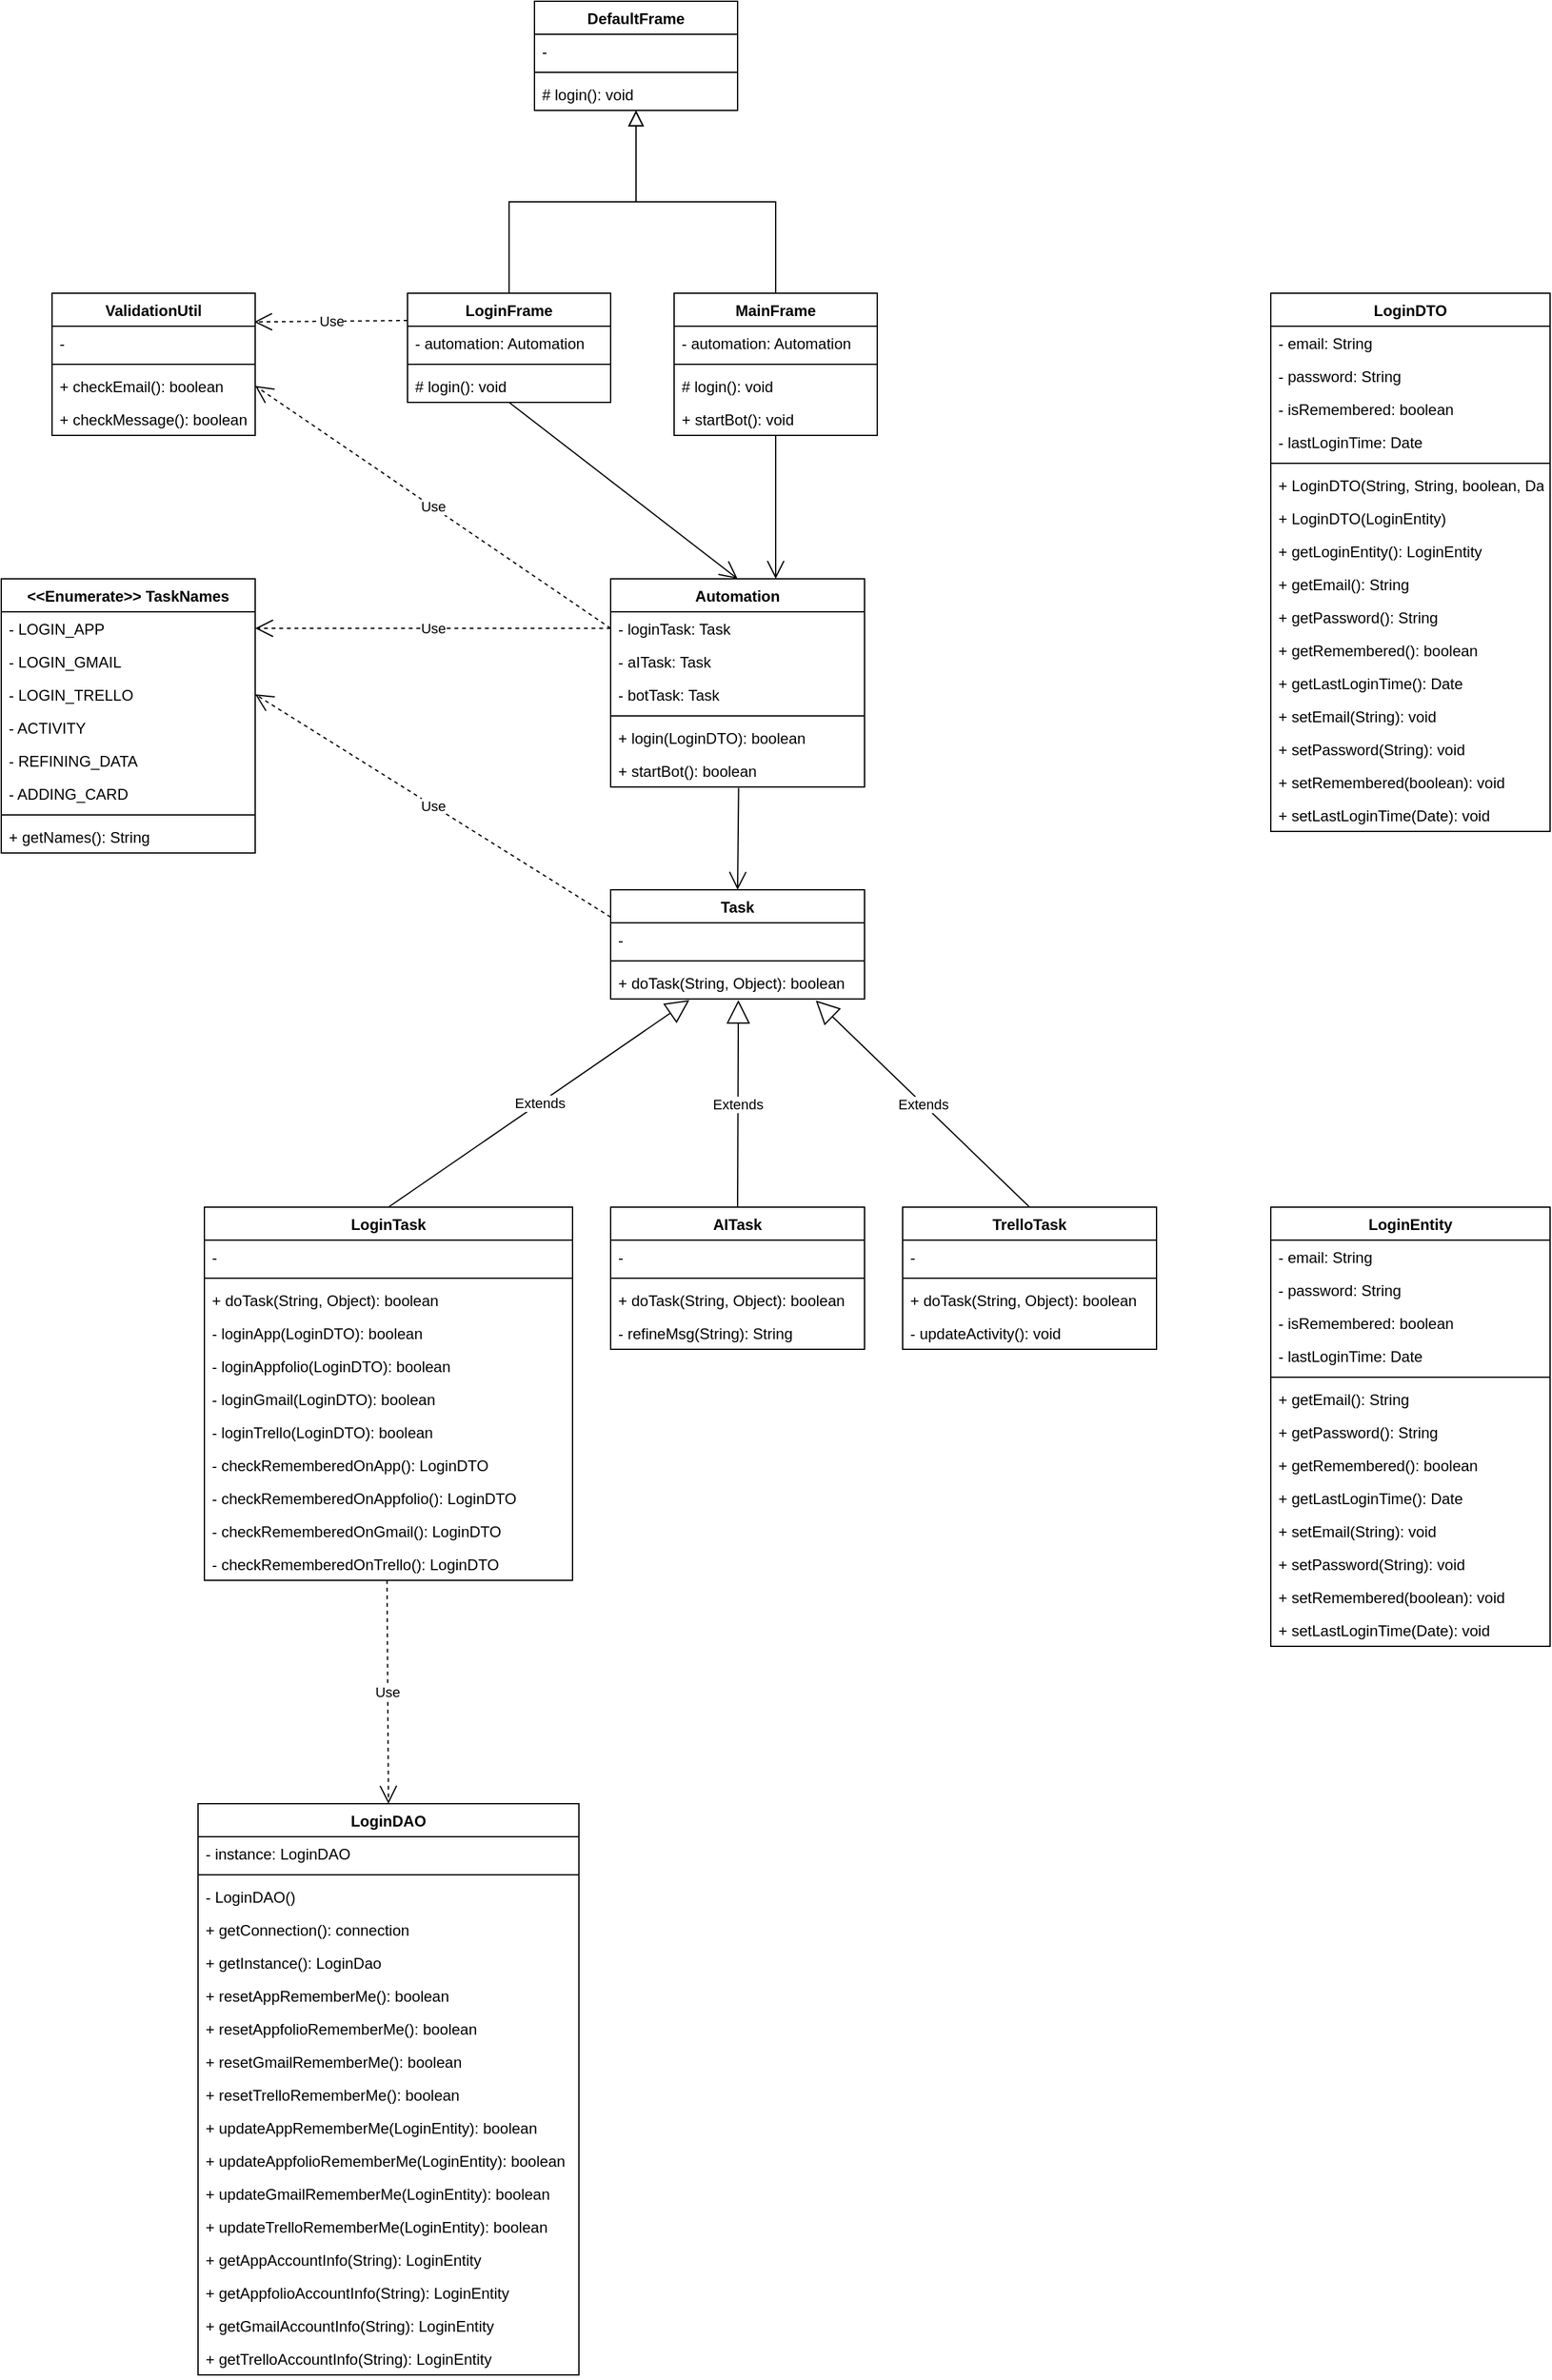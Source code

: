 <mxfile version="17.4.6" type="device"><diagram id="C5RBs43oDa-KdzZeNtuy" name="Page-1"><mxGraphModel dx="2249" dy="682" grid="1" gridSize="10" guides="1" tooltips="1" connect="1" arrows="1" fold="1" page="1" pageScale="1" pageWidth="827" pageHeight="1169" math="0" shadow="0"><root><mxCell id="WIyWlLk6GJQsqaUBKTNV-0"/><mxCell id="WIyWlLk6GJQsqaUBKTNV-1" parent="WIyWlLk6GJQsqaUBKTNV-0"/><mxCell id="zkfFHV4jXpPFQw0GAbJ--12" value="" style="endArrow=block;endSize=10;endFill=0;shadow=0;strokeWidth=1;rounded=0;edgeStyle=elbowEdgeStyle;elbow=vertical;entryX=0.5;entryY=1;entryDx=0;entryDy=0;exitX=0.5;exitY=0;exitDx=0;exitDy=0;" parent="WIyWlLk6GJQsqaUBKTNV-1" source="mtWx2DAdCbsgTACybazU-7" target="mtWx2DAdCbsgTACybazU-2" edge="1"><mxGeometry width="160" relative="1" as="geometry"><mxPoint x="200" y="360" as="sourcePoint"/><mxPoint x="300.0" y="258.0" as="targetPoint"/></mxGeometry></mxCell><mxCell id="zkfFHV4jXpPFQw0GAbJ--16" value="" style="endArrow=block;endSize=10;endFill=0;shadow=0;strokeWidth=1;rounded=0;edgeStyle=elbowEdgeStyle;elbow=vertical;entryX=0.5;entryY=1;entryDx=0;entryDy=0;exitX=0.5;exitY=0;exitDx=0;exitDy=0;" parent="WIyWlLk6GJQsqaUBKTNV-1" source="mtWx2DAdCbsgTACybazU-12" target="mtWx2DAdCbsgTACybazU-2" edge="1"><mxGeometry width="160" relative="1" as="geometry"><mxPoint x="410.0" y="360" as="sourcePoint"/><mxPoint x="300.0" y="258.0" as="targetPoint"/></mxGeometry></mxCell><mxCell id="mtWx2DAdCbsgTACybazU-2" value="DefaultFrame" style="swimlane;fontStyle=1;align=center;verticalAlign=top;childLayout=stackLayout;horizontal=1;startSize=26;horizontalStack=0;resizeParent=1;resizeParentMax=0;resizeLast=0;collapsible=1;marginBottom=0;" parent="WIyWlLk6GJQsqaUBKTNV-1" vertex="1"><mxGeometry x="220" y="130" width="160" height="86" as="geometry"><mxRectangle x="540" y="460" width="110" height="26" as="alternateBounds"/></mxGeometry></mxCell><mxCell id="mtWx2DAdCbsgTACybazU-6" value="-" style="text;strokeColor=none;fillColor=none;align=left;verticalAlign=top;spacingLeft=4;spacingRight=4;overflow=hidden;rotatable=0;points=[[0,0.5],[1,0.5]];portConstraint=eastwest;" parent="mtWx2DAdCbsgTACybazU-2" vertex="1"><mxGeometry y="26" width="160" height="26" as="geometry"/></mxCell><mxCell id="mtWx2DAdCbsgTACybazU-4" value="" style="line;strokeWidth=1;fillColor=none;align=left;verticalAlign=middle;spacingTop=-1;spacingLeft=3;spacingRight=3;rotatable=0;labelPosition=right;points=[];portConstraint=eastwest;" parent="mtWx2DAdCbsgTACybazU-2" vertex="1"><mxGeometry y="52" width="160" height="8" as="geometry"/></mxCell><mxCell id="mtWx2DAdCbsgTACybazU-16" value="# login(): void" style="text;strokeColor=none;fillColor=none;align=left;verticalAlign=top;spacingLeft=4;spacingRight=4;overflow=hidden;rotatable=0;points=[[0,0.5],[1,0.5]];portConstraint=eastwest;" parent="mtWx2DAdCbsgTACybazU-2" vertex="1"><mxGeometry y="60" width="160" height="26" as="geometry"/></mxCell><mxCell id="mtWx2DAdCbsgTACybazU-7" value="LoginFrame" style="swimlane;fontStyle=1;align=center;verticalAlign=top;childLayout=stackLayout;horizontal=1;startSize=26;horizontalStack=0;resizeParent=1;resizeParentMax=0;resizeLast=0;collapsible=1;marginBottom=0;" parent="WIyWlLk6GJQsqaUBKTNV-1" vertex="1"><mxGeometry x="120" y="360" width="160" height="86" as="geometry"><mxRectangle x="540" y="460" width="110" height="26" as="alternateBounds"/></mxGeometry></mxCell><mxCell id="mtWx2DAdCbsgTACybazU-89" value="- automation: Automation" style="text;strokeColor=none;fillColor=none;align=left;verticalAlign=top;spacingLeft=4;spacingRight=4;overflow=hidden;rotatable=0;points=[[0,0.5],[1,0.5]];portConstraint=eastwest;" parent="mtWx2DAdCbsgTACybazU-7" vertex="1"><mxGeometry y="26" width="160" height="26" as="geometry"/></mxCell><mxCell id="mtWx2DAdCbsgTACybazU-10" value="" style="line;strokeWidth=1;fillColor=none;align=left;verticalAlign=middle;spacingTop=-1;spacingLeft=3;spacingRight=3;rotatable=0;labelPosition=right;points=[];portConstraint=eastwest;" parent="mtWx2DAdCbsgTACybazU-7" vertex="1"><mxGeometry y="52" width="160" height="8" as="geometry"/></mxCell><mxCell id="mtWx2DAdCbsgTACybazU-90" value="# login(): void" style="text;strokeColor=none;fillColor=none;align=left;verticalAlign=top;spacingLeft=4;spacingRight=4;overflow=hidden;rotatable=0;points=[[0,0.5],[1,0.5]];portConstraint=eastwest;" parent="mtWx2DAdCbsgTACybazU-7" vertex="1"><mxGeometry y="60" width="160" height="26" as="geometry"/></mxCell><mxCell id="mtWx2DAdCbsgTACybazU-12" value="MainFrame" style="swimlane;fontStyle=1;align=center;verticalAlign=top;childLayout=stackLayout;horizontal=1;startSize=26;horizontalStack=0;resizeParent=1;resizeParentMax=0;resizeLast=0;collapsible=1;marginBottom=0;" parent="WIyWlLk6GJQsqaUBKTNV-1" vertex="1"><mxGeometry x="330" y="360" width="160" height="112" as="geometry"><mxRectangle x="540" y="460" width="110" height="26" as="alternateBounds"/></mxGeometry></mxCell><mxCell id="mtWx2DAdCbsgTACybazU-13" value="- automation: Automation" style="text;strokeColor=none;fillColor=none;align=left;verticalAlign=top;spacingLeft=4;spacingRight=4;overflow=hidden;rotatable=0;points=[[0,0.5],[1,0.5]];portConstraint=eastwest;" parent="mtWx2DAdCbsgTACybazU-12" vertex="1"><mxGeometry y="26" width="160" height="26" as="geometry"/></mxCell><mxCell id="mtWx2DAdCbsgTACybazU-15" value="" style="line;strokeWidth=1;fillColor=none;align=left;verticalAlign=middle;spacingTop=-1;spacingLeft=3;spacingRight=3;rotatable=0;labelPosition=right;points=[];portConstraint=eastwest;" parent="mtWx2DAdCbsgTACybazU-12" vertex="1"><mxGeometry y="52" width="160" height="8" as="geometry"/></mxCell><mxCell id="mtWx2DAdCbsgTACybazU-91" value="# login(): void" style="text;strokeColor=none;fillColor=none;align=left;verticalAlign=top;spacingLeft=4;spacingRight=4;overflow=hidden;rotatable=0;points=[[0,0.5],[1,0.5]];portConstraint=eastwest;" parent="mtWx2DAdCbsgTACybazU-12" vertex="1"><mxGeometry y="60" width="160" height="26" as="geometry"/></mxCell><mxCell id="mtWx2DAdCbsgTACybazU-25" value="+ startBot(): void" style="text;strokeColor=none;fillColor=none;align=left;verticalAlign=top;spacingLeft=4;spacingRight=4;overflow=hidden;rotatable=0;points=[[0,0.5],[1,0.5]];portConstraint=eastwest;" parent="mtWx2DAdCbsgTACybazU-12" vertex="1"><mxGeometry y="86" width="160" height="26" as="geometry"/></mxCell><mxCell id="mtWx2DAdCbsgTACybazU-18" value="ValidationUtil" style="swimlane;fontStyle=1;align=center;verticalAlign=top;childLayout=stackLayout;horizontal=1;startSize=26;horizontalStack=0;resizeParent=1;resizeParentMax=0;resizeLast=0;collapsible=1;marginBottom=0;" parent="WIyWlLk6GJQsqaUBKTNV-1" vertex="1"><mxGeometry x="-160" y="360" width="160" height="112" as="geometry"><mxRectangle x="540" y="460" width="110" height="26" as="alternateBounds"/></mxGeometry></mxCell><mxCell id="mtWx2DAdCbsgTACybazU-19" value="-" style="text;strokeColor=none;fillColor=none;align=left;verticalAlign=top;spacingLeft=4;spacingRight=4;overflow=hidden;rotatable=0;points=[[0,0.5],[1,0.5]];portConstraint=eastwest;" parent="mtWx2DAdCbsgTACybazU-18" vertex="1"><mxGeometry y="26" width="160" height="26" as="geometry"/></mxCell><mxCell id="mtWx2DAdCbsgTACybazU-21" value="" style="line;strokeWidth=1;fillColor=none;align=left;verticalAlign=middle;spacingTop=-1;spacingLeft=3;spacingRight=3;rotatable=0;labelPosition=right;points=[];portConstraint=eastwest;" parent="mtWx2DAdCbsgTACybazU-18" vertex="1"><mxGeometry y="52" width="160" height="8" as="geometry"/></mxCell><mxCell id="mtWx2DAdCbsgTACybazU-22" value="+ checkEmail(): boolean" style="text;strokeColor=none;fillColor=none;align=left;verticalAlign=top;spacingLeft=4;spacingRight=4;overflow=hidden;rotatable=0;points=[[0,0.5],[1,0.5]];portConstraint=eastwest;" parent="mtWx2DAdCbsgTACybazU-18" vertex="1"><mxGeometry y="60" width="160" height="26" as="geometry"/></mxCell><mxCell id="mtWx2DAdCbsgTACybazU-26" value="+ checkMessage(): boolean" style="text;strokeColor=none;fillColor=none;align=left;verticalAlign=top;spacingLeft=4;spacingRight=4;overflow=hidden;rotatable=0;points=[[0,0.5],[1,0.5]];portConstraint=eastwest;" parent="mtWx2DAdCbsgTACybazU-18" vertex="1"><mxGeometry y="86" width="160" height="26" as="geometry"/></mxCell><mxCell id="mtWx2DAdCbsgTACybazU-23" value="Use" style="endArrow=open;endSize=12;dashed=1;html=1;rounded=0;exitX=0;exitY=0.25;exitDx=0;exitDy=0;entryX=0.995;entryY=0.202;entryDx=0;entryDy=0;entryPerimeter=0;" parent="WIyWlLk6GJQsqaUBKTNV-1" source="mtWx2DAdCbsgTACybazU-7" target="mtWx2DAdCbsgTACybazU-18" edge="1"><mxGeometry width="160" relative="1" as="geometry"><mxPoint x="410" y="320" as="sourcePoint"/><mxPoint x="570" y="320" as="targetPoint"/></mxGeometry></mxCell><mxCell id="mtWx2DAdCbsgTACybazU-28" value="LoginTask" style="swimlane;fontStyle=1;align=center;verticalAlign=top;childLayout=stackLayout;horizontal=1;startSize=26;horizontalStack=0;resizeParent=1;resizeParentMax=0;resizeLast=0;collapsible=1;marginBottom=0;" parent="WIyWlLk6GJQsqaUBKTNV-1" vertex="1"><mxGeometry x="-40" y="1080" width="290" height="294" as="geometry"><mxRectangle x="540" y="460" width="110" height="26" as="alternateBounds"/></mxGeometry></mxCell><mxCell id="mtWx2DAdCbsgTACybazU-29" value="- " style="text;strokeColor=none;fillColor=none;align=left;verticalAlign=top;spacingLeft=4;spacingRight=4;overflow=hidden;rotatable=0;points=[[0,0.5],[1,0.5]];portConstraint=eastwest;" parent="mtWx2DAdCbsgTACybazU-28" vertex="1"><mxGeometry y="26" width="290" height="26" as="geometry"/></mxCell><mxCell id="mtWx2DAdCbsgTACybazU-31" value="" style="line;strokeWidth=1;fillColor=none;align=left;verticalAlign=middle;spacingTop=-1;spacingLeft=3;spacingRight=3;rotatable=0;labelPosition=right;points=[];portConstraint=eastwest;" parent="mtWx2DAdCbsgTACybazU-28" vertex="1"><mxGeometry y="52" width="290" height="8" as="geometry"/></mxCell><mxCell id="mtWx2DAdCbsgTACybazU-43" value="+ doTask(String, Object): boolean" style="text;strokeColor=none;fillColor=none;align=left;verticalAlign=top;spacingLeft=4;spacingRight=4;overflow=hidden;rotatable=0;points=[[0,0.5],[1,0.5]];portConstraint=eastwest;" parent="mtWx2DAdCbsgTACybazU-28" vertex="1"><mxGeometry y="60" width="290" height="26" as="geometry"/></mxCell><mxCell id="mtWx2DAdCbsgTACybazU-32" value="- loginApp(LoginDTO): boolean" style="text;strokeColor=none;fillColor=none;align=left;verticalAlign=top;spacingLeft=4;spacingRight=4;overflow=hidden;rotatable=0;points=[[0,0.5],[1,0.5]];portConstraint=eastwest;" parent="mtWx2DAdCbsgTACybazU-28" vertex="1"><mxGeometry y="86" width="290" height="26" as="geometry"/></mxCell><mxCell id="qlw5El0YvmKLottICCLX-31" value="- loginAppfolio(LoginDTO): boolean" style="text;strokeColor=none;fillColor=none;align=left;verticalAlign=top;spacingLeft=4;spacingRight=4;overflow=hidden;rotatable=0;points=[[0,0.5],[1,0.5]];portConstraint=eastwest;" parent="mtWx2DAdCbsgTACybazU-28" vertex="1"><mxGeometry y="112" width="290" height="26" as="geometry"/></mxCell><mxCell id="mtWx2DAdCbsgTACybazU-34" value="- loginGmail(LoginDTO): boolean" style="text;strokeColor=none;fillColor=none;align=left;verticalAlign=top;spacingLeft=4;spacingRight=4;overflow=hidden;rotatable=0;points=[[0,0.5],[1,0.5]];portConstraint=eastwest;" parent="mtWx2DAdCbsgTACybazU-28" vertex="1"><mxGeometry y="138" width="290" height="26" as="geometry"/></mxCell><mxCell id="mtWx2DAdCbsgTACybazU-33" value="- loginTrello(LoginDTO): boolean" style="text;strokeColor=none;fillColor=none;align=left;verticalAlign=top;spacingLeft=4;spacingRight=4;overflow=hidden;rotatable=0;points=[[0,0.5],[1,0.5]];portConstraint=eastwest;" parent="mtWx2DAdCbsgTACybazU-28" vertex="1"><mxGeometry y="164" width="290" height="26" as="geometry"/></mxCell><mxCell id="qlw5El0YvmKLottICCLX-42" value="- checkRememberedOnApp(): LoginDTO" style="text;strokeColor=none;fillColor=none;align=left;verticalAlign=top;spacingLeft=4;spacingRight=4;overflow=hidden;rotatable=0;points=[[0,0.5],[1,0.5]];portConstraint=eastwest;" parent="mtWx2DAdCbsgTACybazU-28" vertex="1"><mxGeometry y="190" width="290" height="26" as="geometry"/></mxCell><mxCell id="qlw5El0YvmKLottICCLX-46" value="- checkRememberedOnAppfolio(): LoginDTO" style="text;strokeColor=none;fillColor=none;align=left;verticalAlign=top;spacingLeft=4;spacingRight=4;overflow=hidden;rotatable=0;points=[[0,0.5],[1,0.5]];portConstraint=eastwest;" parent="mtWx2DAdCbsgTACybazU-28" vertex="1"><mxGeometry y="216" width="290" height="26" as="geometry"/></mxCell><mxCell id="qlw5El0YvmKLottICCLX-48" value="- checkRememberedOnGmail(): LoginDTO" style="text;strokeColor=none;fillColor=none;align=left;verticalAlign=top;spacingLeft=4;spacingRight=4;overflow=hidden;rotatable=0;points=[[0,0.5],[1,0.5]];portConstraint=eastwest;" parent="mtWx2DAdCbsgTACybazU-28" vertex="1"><mxGeometry y="242" width="290" height="26" as="geometry"/></mxCell><mxCell id="qlw5El0YvmKLottICCLX-47" value="- checkRememberedOnTrello(): LoginDTO" style="text;strokeColor=none;fillColor=none;align=left;verticalAlign=top;spacingLeft=4;spacingRight=4;overflow=hidden;rotatable=0;points=[[0,0.5],[1,0.5]];portConstraint=eastwest;" parent="mtWx2DAdCbsgTACybazU-28" vertex="1"><mxGeometry y="268" width="290" height="26" as="geometry"/></mxCell><mxCell id="mtWx2DAdCbsgTACybazU-36" value="Task" style="swimlane;fontStyle=1;align=center;verticalAlign=top;childLayout=stackLayout;horizontal=1;startSize=26;horizontalStack=0;resizeParent=1;resizeParentMax=0;resizeLast=0;collapsible=1;marginBottom=0;" parent="WIyWlLk6GJQsqaUBKTNV-1" vertex="1"><mxGeometry x="280" y="830" width="200" height="86" as="geometry"><mxRectangle x="540" y="460" width="110" height="26" as="alternateBounds"/></mxGeometry></mxCell><mxCell id="mtWx2DAdCbsgTACybazU-37" value="-" style="text;strokeColor=none;fillColor=none;align=left;verticalAlign=top;spacingLeft=4;spacingRight=4;overflow=hidden;rotatable=0;points=[[0,0.5],[1,0.5]];portConstraint=eastwest;" parent="mtWx2DAdCbsgTACybazU-36" vertex="1"><mxGeometry y="26" width="200" height="26" as="geometry"/></mxCell><mxCell id="mtWx2DAdCbsgTACybazU-38" value="" style="line;strokeWidth=1;fillColor=none;align=left;verticalAlign=middle;spacingTop=-1;spacingLeft=3;spacingRight=3;rotatable=0;labelPosition=right;points=[];portConstraint=eastwest;" parent="mtWx2DAdCbsgTACybazU-36" vertex="1"><mxGeometry y="52" width="200" height="8" as="geometry"/></mxCell><mxCell id="mtWx2DAdCbsgTACybazU-39" value="+ doTask(String, Object): boolean" style="text;strokeColor=none;fillColor=none;align=left;verticalAlign=top;spacingLeft=4;spacingRight=4;overflow=hidden;rotatable=0;points=[[0,0.5],[1,0.5]];portConstraint=eastwest;" parent="mtWx2DAdCbsgTACybazU-36" vertex="1"><mxGeometry y="60" width="200" height="26" as="geometry"/></mxCell><mxCell id="mtWx2DAdCbsgTACybazU-42" value="Extends" style="endArrow=block;endSize=16;endFill=0;html=1;rounded=0;entryX=0.31;entryY=1.033;entryDx=0;entryDy=0;exitX=0.5;exitY=0;exitDx=0;exitDy=0;entryPerimeter=0;" parent="WIyWlLk6GJQsqaUBKTNV-1" source="mtWx2DAdCbsgTACybazU-28" target="mtWx2DAdCbsgTACybazU-39" edge="1"><mxGeometry width="160" relative="1" as="geometry"><mxPoint x="150" y="1080" as="sourcePoint"/><mxPoint x="10" y="1070" as="targetPoint"/></mxGeometry></mxCell><mxCell id="mtWx2DAdCbsgTACybazU-44" value="&lt;&lt;Enumerate&gt;&gt; TaskNames" style="swimlane;fontStyle=1;align=center;verticalAlign=top;childLayout=stackLayout;horizontal=1;startSize=26;horizontalStack=0;resizeParent=1;resizeParentMax=0;resizeLast=0;collapsible=1;marginBottom=0;" parent="WIyWlLk6GJQsqaUBKTNV-1" vertex="1"><mxGeometry x="-200" y="585" width="200" height="216" as="geometry"><mxRectangle x="540" y="460" width="110" height="26" as="alternateBounds"/></mxGeometry></mxCell><mxCell id="mtWx2DAdCbsgTACybazU-45" value="- LOGIN_APP" style="text;strokeColor=none;fillColor=none;align=left;verticalAlign=top;spacingLeft=4;spacingRight=4;overflow=hidden;rotatable=0;points=[[0,0.5],[1,0.5]];portConstraint=eastwest;" parent="mtWx2DAdCbsgTACybazU-44" vertex="1"><mxGeometry y="26" width="200" height="26" as="geometry"/></mxCell><mxCell id="mtWx2DAdCbsgTACybazU-51" value="- LOGIN_GMAIL" style="text;strokeColor=none;fillColor=none;align=left;verticalAlign=top;spacingLeft=4;spacingRight=4;overflow=hidden;rotatable=0;points=[[0,0.5],[1,0.5]];portConstraint=eastwest;" parent="mtWx2DAdCbsgTACybazU-44" vertex="1"><mxGeometry y="52" width="200" height="26" as="geometry"/></mxCell><mxCell id="mtWx2DAdCbsgTACybazU-52" value="- LOGIN_TRELLO" style="text;strokeColor=none;fillColor=none;align=left;verticalAlign=top;spacingLeft=4;spacingRight=4;overflow=hidden;rotatable=0;points=[[0,0.5],[1,0.5]];portConstraint=eastwest;" parent="mtWx2DAdCbsgTACybazU-44" vertex="1"><mxGeometry y="78" width="200" height="26" as="geometry"/></mxCell><mxCell id="mtWx2DAdCbsgTACybazU-48" value="- ACTIVITY" style="text;strokeColor=none;fillColor=none;align=left;verticalAlign=top;spacingLeft=4;spacingRight=4;overflow=hidden;rotatable=0;points=[[0,0.5],[1,0.5]];portConstraint=eastwest;" parent="mtWx2DAdCbsgTACybazU-44" vertex="1"><mxGeometry y="104" width="200" height="26" as="geometry"/></mxCell><mxCell id="mtWx2DAdCbsgTACybazU-49" value="- REFINING_DATA" style="text;strokeColor=none;fillColor=none;align=left;verticalAlign=top;spacingLeft=4;spacingRight=4;overflow=hidden;rotatable=0;points=[[0,0.5],[1,0.5]];portConstraint=eastwest;" parent="mtWx2DAdCbsgTACybazU-44" vertex="1"><mxGeometry y="130" width="200" height="26" as="geometry"/></mxCell><mxCell id="mtWx2DAdCbsgTACybazU-50" value="- ADDING_CARD" style="text;strokeColor=none;fillColor=none;align=left;verticalAlign=top;spacingLeft=4;spacingRight=4;overflow=hidden;rotatable=0;points=[[0,0.5],[1,0.5]];portConstraint=eastwest;" parent="mtWx2DAdCbsgTACybazU-44" vertex="1"><mxGeometry y="156" width="200" height="26" as="geometry"/></mxCell><mxCell id="mtWx2DAdCbsgTACybazU-46" value="" style="line;strokeWidth=1;fillColor=none;align=left;verticalAlign=middle;spacingTop=-1;spacingLeft=3;spacingRight=3;rotatable=0;labelPosition=right;points=[];portConstraint=eastwest;" parent="mtWx2DAdCbsgTACybazU-44" vertex="1"><mxGeometry y="182" width="200" height="8" as="geometry"/></mxCell><mxCell id="mtWx2DAdCbsgTACybazU-47" value="+ getNames(): String" style="text;strokeColor=none;fillColor=none;align=left;verticalAlign=top;spacingLeft=4;spacingRight=4;overflow=hidden;rotatable=0;points=[[0,0.5],[1,0.5]];portConstraint=eastwest;" parent="mtWx2DAdCbsgTACybazU-44" vertex="1"><mxGeometry y="190" width="200" height="26" as="geometry"/></mxCell><mxCell id="mtWx2DAdCbsgTACybazU-55" value="AITask" style="swimlane;fontStyle=1;align=center;verticalAlign=top;childLayout=stackLayout;horizontal=1;startSize=26;horizontalStack=0;resizeParent=1;resizeParentMax=0;resizeLast=0;collapsible=1;marginBottom=0;" parent="WIyWlLk6GJQsqaUBKTNV-1" vertex="1"><mxGeometry x="280" y="1080" width="200" height="112" as="geometry"><mxRectangle x="540" y="460" width="110" height="26" as="alternateBounds"/></mxGeometry></mxCell><mxCell id="mtWx2DAdCbsgTACybazU-56" value="- " style="text;strokeColor=none;fillColor=none;align=left;verticalAlign=top;spacingLeft=4;spacingRight=4;overflow=hidden;rotatable=0;points=[[0,0.5],[1,0.5]];portConstraint=eastwest;" parent="mtWx2DAdCbsgTACybazU-55" vertex="1"><mxGeometry y="26" width="200" height="26" as="geometry"/></mxCell><mxCell id="mtWx2DAdCbsgTACybazU-57" value="" style="line;strokeWidth=1;fillColor=none;align=left;verticalAlign=middle;spacingTop=-1;spacingLeft=3;spacingRight=3;rotatable=0;labelPosition=right;points=[];portConstraint=eastwest;" parent="mtWx2DAdCbsgTACybazU-55" vertex="1"><mxGeometry y="52" width="200" height="8" as="geometry"/></mxCell><mxCell id="mtWx2DAdCbsgTACybazU-58" value="+ doTask(String, Object): boolean" style="text;strokeColor=none;fillColor=none;align=left;verticalAlign=top;spacingLeft=4;spacingRight=4;overflow=hidden;rotatable=0;points=[[0,0.5],[1,0.5]];portConstraint=eastwest;" parent="mtWx2DAdCbsgTACybazU-55" vertex="1"><mxGeometry y="60" width="200" height="26" as="geometry"/></mxCell><mxCell id="mtWx2DAdCbsgTACybazU-59" value="- refineMsg(String): String" style="text;strokeColor=none;fillColor=none;align=left;verticalAlign=top;spacingLeft=4;spacingRight=4;overflow=hidden;rotatable=0;points=[[0,0.5],[1,0.5]];portConstraint=eastwest;" parent="mtWx2DAdCbsgTACybazU-55" vertex="1"><mxGeometry y="86" width="200" height="26" as="geometry"/></mxCell><mxCell id="mtWx2DAdCbsgTACybazU-62" value="Extends" style="endArrow=block;endSize=16;endFill=0;html=1;rounded=0;entryX=0.503;entryY=1.033;entryDx=0;entryDy=0;exitX=0.5;exitY=0;exitDx=0;exitDy=0;entryPerimeter=0;" parent="WIyWlLk6GJQsqaUBKTNV-1" source="mtWx2DAdCbsgTACybazU-55" target="mtWx2DAdCbsgTACybazU-39" edge="1"><mxGeometry width="160" relative="1" as="geometry"><mxPoint x="160" y="1090" as="sourcePoint"/><mxPoint x="260" y="923.0" as="targetPoint"/></mxGeometry></mxCell><mxCell id="mtWx2DAdCbsgTACybazU-63" value="" style="endArrow=open;endFill=1;endSize=12;html=1;rounded=0;" parent="WIyWlLk6GJQsqaUBKTNV-1" edge="1"><mxGeometry width="160" relative="1" as="geometry"><mxPoint x="410" y="472" as="sourcePoint"/><mxPoint x="410" y="585" as="targetPoint"/></mxGeometry></mxCell><mxCell id="mtWx2DAdCbsgTACybazU-64" value="" style="endArrow=open;endFill=1;endSize=12;html=1;rounded=0;exitX=0.5;exitY=1;exitDx=0;exitDy=0;entryX=0.5;entryY=0;entryDx=0;entryDy=0;" parent="WIyWlLk6GJQsqaUBKTNV-1" source="mtWx2DAdCbsgTACybazU-7" target="mtWx2DAdCbsgTACybazU-74" edge="1"><mxGeometry width="160" relative="1" as="geometry"><mxPoint x="448.8" y="480.882" as="sourcePoint"/><mxPoint x="370" y="585" as="targetPoint"/></mxGeometry></mxCell><mxCell id="mtWx2DAdCbsgTACybazU-65" value="TrelloTask" style="swimlane;fontStyle=1;align=center;verticalAlign=top;childLayout=stackLayout;horizontal=1;startSize=26;horizontalStack=0;resizeParent=1;resizeParentMax=0;resizeLast=0;collapsible=1;marginBottom=0;" parent="WIyWlLk6GJQsqaUBKTNV-1" vertex="1"><mxGeometry x="510" y="1080" width="200" height="112" as="geometry"><mxRectangle x="540" y="460" width="110" height="26" as="alternateBounds"/></mxGeometry></mxCell><mxCell id="mtWx2DAdCbsgTACybazU-66" value="- " style="text;strokeColor=none;fillColor=none;align=left;verticalAlign=top;spacingLeft=4;spacingRight=4;overflow=hidden;rotatable=0;points=[[0,0.5],[1,0.5]];portConstraint=eastwest;" parent="mtWx2DAdCbsgTACybazU-65" vertex="1"><mxGeometry y="26" width="200" height="26" as="geometry"/></mxCell><mxCell id="mtWx2DAdCbsgTACybazU-67" value="" style="line;strokeWidth=1;fillColor=none;align=left;verticalAlign=middle;spacingTop=-1;spacingLeft=3;spacingRight=3;rotatable=0;labelPosition=right;points=[];portConstraint=eastwest;" parent="mtWx2DAdCbsgTACybazU-65" vertex="1"><mxGeometry y="52" width="200" height="8" as="geometry"/></mxCell><mxCell id="mtWx2DAdCbsgTACybazU-68" value="+ doTask(String, Object): boolean" style="text;strokeColor=none;fillColor=none;align=left;verticalAlign=top;spacingLeft=4;spacingRight=4;overflow=hidden;rotatable=0;points=[[0,0.5],[1,0.5]];portConstraint=eastwest;" parent="mtWx2DAdCbsgTACybazU-65" vertex="1"><mxGeometry y="60" width="200" height="26" as="geometry"/></mxCell><mxCell id="mtWx2DAdCbsgTACybazU-70" value="- updateActivity(): void" style="text;strokeColor=none;fillColor=none;align=left;verticalAlign=top;spacingLeft=4;spacingRight=4;overflow=hidden;rotatable=0;points=[[0,0.5],[1,0.5]];portConstraint=eastwest;" parent="mtWx2DAdCbsgTACybazU-65" vertex="1"><mxGeometry y="86" width="200" height="26" as="geometry"/></mxCell><mxCell id="mtWx2DAdCbsgTACybazU-72" value="Extends" style="endArrow=block;endSize=16;endFill=0;html=1;rounded=0;entryX=0.808;entryY=1.048;entryDx=0;entryDy=0;exitX=0.5;exitY=0;exitDx=0;exitDy=0;entryPerimeter=0;" parent="WIyWlLk6GJQsqaUBKTNV-1" source="mtWx2DAdCbsgTACybazU-65" target="mtWx2DAdCbsgTACybazU-39" edge="1"><mxGeometry width="160" relative="1" as="geometry"><mxPoint x="390" y="1090" as="sourcePoint"/><mxPoint x="390.6" y="926.858" as="targetPoint"/></mxGeometry></mxCell><mxCell id="mtWx2DAdCbsgTACybazU-73" value="Use" style="endArrow=open;endSize=12;dashed=1;html=1;rounded=0;exitX=0;exitY=0.25;exitDx=0;exitDy=0;entryX=1;entryY=0.5;entryDx=0;entryDy=0;" parent="WIyWlLk6GJQsqaUBKTNV-1" source="mtWx2DAdCbsgTACybazU-36" target="mtWx2DAdCbsgTACybazU-52" edge="1"><mxGeometry width="160" relative="1" as="geometry"><mxPoint x="130" y="630" as="sourcePoint"/><mxPoint x="10" y="630.008" as="targetPoint"/></mxGeometry></mxCell><mxCell id="mtWx2DAdCbsgTACybazU-74" value="Automation" style="swimlane;fontStyle=1;align=center;verticalAlign=top;childLayout=stackLayout;horizontal=1;startSize=26;horizontalStack=0;resizeParent=1;resizeParentMax=0;resizeLast=0;collapsible=1;marginBottom=0;" parent="WIyWlLk6GJQsqaUBKTNV-1" vertex="1"><mxGeometry x="280" y="585" width="200" height="164" as="geometry"><mxRectangle x="540" y="460" width="110" height="26" as="alternateBounds"/></mxGeometry></mxCell><mxCell id="mtWx2DAdCbsgTACybazU-75" value="- loginTask: Task" style="text;strokeColor=none;fillColor=none;align=left;verticalAlign=top;spacingLeft=4;spacingRight=4;overflow=hidden;rotatable=0;points=[[0,0.5],[1,0.5]];portConstraint=eastwest;" parent="mtWx2DAdCbsgTACybazU-74" vertex="1"><mxGeometry y="26" width="200" height="26" as="geometry"/></mxCell><mxCell id="mtWx2DAdCbsgTACybazU-78" value="- aITask: Task" style="text;strokeColor=none;fillColor=none;align=left;verticalAlign=top;spacingLeft=4;spacingRight=4;overflow=hidden;rotatable=0;points=[[0,0.5],[1,0.5]];portConstraint=eastwest;" parent="mtWx2DAdCbsgTACybazU-74" vertex="1"><mxGeometry y="52" width="200" height="26" as="geometry"/></mxCell><mxCell id="mtWx2DAdCbsgTACybazU-79" value="- botTask: Task" style="text;strokeColor=none;fillColor=none;align=left;verticalAlign=top;spacingLeft=4;spacingRight=4;overflow=hidden;rotatable=0;points=[[0,0.5],[1,0.5]];portConstraint=eastwest;" parent="mtWx2DAdCbsgTACybazU-74" vertex="1"><mxGeometry y="78" width="200" height="26" as="geometry"/></mxCell><mxCell id="mtWx2DAdCbsgTACybazU-76" value="" style="line;strokeWidth=1;fillColor=none;align=left;verticalAlign=middle;spacingTop=-1;spacingLeft=3;spacingRight=3;rotatable=0;labelPosition=right;points=[];portConstraint=eastwest;" parent="mtWx2DAdCbsgTACybazU-74" vertex="1"><mxGeometry y="104" width="200" height="8" as="geometry"/></mxCell><mxCell id="mtWx2DAdCbsgTACybazU-82" value="+ login(LoginDTO): boolean" style="text;strokeColor=none;fillColor=none;align=left;verticalAlign=top;spacingLeft=4;spacingRight=4;overflow=hidden;rotatable=0;points=[[0,0.5],[1,0.5]];portConstraint=eastwest;" parent="mtWx2DAdCbsgTACybazU-74" vertex="1"><mxGeometry y="112" width="200" height="26" as="geometry"/></mxCell><mxCell id="mtWx2DAdCbsgTACybazU-77" value="+ startBot(): boolean" style="text;strokeColor=none;fillColor=none;align=left;verticalAlign=top;spacingLeft=4;spacingRight=4;overflow=hidden;rotatable=0;points=[[0,0.5],[1,0.5]];portConstraint=eastwest;" parent="mtWx2DAdCbsgTACybazU-74" vertex="1"><mxGeometry y="138" width="200" height="26" as="geometry"/></mxCell><mxCell id="mtWx2DAdCbsgTACybazU-80" value="" style="endArrow=open;endFill=1;endSize=12;html=1;rounded=0;exitX=0.504;exitY=1.029;exitDx=0;exitDy=0;entryX=0.5;entryY=0;entryDx=0;entryDy=0;exitPerimeter=0;" parent="WIyWlLk6GJQsqaUBKTNV-1" source="mtWx2DAdCbsgTACybazU-77" target="mtWx2DAdCbsgTACybazU-36" edge="1"><mxGeometry width="160" relative="1" as="geometry"><mxPoint x="210" y="430" as="sourcePoint"/><mxPoint x="340" y="595" as="targetPoint"/></mxGeometry></mxCell><mxCell id="mtWx2DAdCbsgTACybazU-81" value="Use" style="endArrow=open;endSize=12;dashed=1;html=1;rounded=0;exitX=0;exitY=0.5;exitDx=0;exitDy=0;entryX=1;entryY=0.5;entryDx=0;entryDy=0;" parent="WIyWlLk6GJQsqaUBKTNV-1" source="mtWx2DAdCbsgTACybazU-75" target="mtWx2DAdCbsgTACybazU-45" edge="1"><mxGeometry width="160" relative="1" as="geometry"><mxPoint x="290" y="861.5" as="sourcePoint"/><mxPoint x="10" y="861.6" as="targetPoint"/></mxGeometry></mxCell><mxCell id="mtWx2DAdCbsgTACybazU-83" value="LoginDTO" style="swimlane;fontStyle=1;align=center;verticalAlign=top;childLayout=stackLayout;horizontal=1;startSize=26;horizontalStack=0;resizeParent=1;resizeParentMax=0;resizeLast=0;collapsible=1;marginBottom=0;" parent="WIyWlLk6GJQsqaUBKTNV-1" vertex="1"><mxGeometry x="800" y="360" width="220" height="424" as="geometry"><mxRectangle x="540" y="460" width="110" height="26" as="alternateBounds"/></mxGeometry></mxCell><mxCell id="mtWx2DAdCbsgTACybazU-84" value="- email: String" style="text;strokeColor=none;fillColor=none;align=left;verticalAlign=top;spacingLeft=4;spacingRight=4;overflow=hidden;rotatable=0;points=[[0,0.5],[1,0.5]];portConstraint=eastwest;" parent="mtWx2DAdCbsgTACybazU-83" vertex="1"><mxGeometry y="26" width="220" height="26" as="geometry"/></mxCell><mxCell id="mtWx2DAdCbsgTACybazU-88" value="- password: String" style="text;strokeColor=none;fillColor=none;align=left;verticalAlign=top;spacingLeft=4;spacingRight=4;overflow=hidden;rotatable=0;points=[[0,0.5],[1,0.5]];portConstraint=eastwest;" parent="mtWx2DAdCbsgTACybazU-83" vertex="1"><mxGeometry y="52" width="220" height="26" as="geometry"/></mxCell><mxCell id="qlw5El0YvmKLottICCLX-21" value="- isRemembered: boolean" style="text;strokeColor=none;fillColor=none;align=left;verticalAlign=top;spacingLeft=4;spacingRight=4;overflow=hidden;rotatable=0;points=[[0,0.5],[1,0.5]];portConstraint=eastwest;" parent="mtWx2DAdCbsgTACybazU-83" vertex="1"><mxGeometry y="78" width="220" height="26" as="geometry"/></mxCell><mxCell id="Ojm0_0FScxucn96rPCER-3" value="- lastLoginTime: Date" style="text;strokeColor=none;fillColor=none;align=left;verticalAlign=top;spacingLeft=4;spacingRight=4;overflow=hidden;rotatable=0;points=[[0,0.5],[1,0.5]];portConstraint=eastwest;" vertex="1" parent="mtWx2DAdCbsgTACybazU-83"><mxGeometry y="104" width="220" height="26" as="geometry"/></mxCell><mxCell id="mtWx2DAdCbsgTACybazU-85" value="" style="line;strokeWidth=1;fillColor=none;align=left;verticalAlign=middle;spacingTop=-1;spacingLeft=3;spacingRight=3;rotatable=0;labelPosition=right;points=[];portConstraint=eastwest;" parent="mtWx2DAdCbsgTACybazU-83" vertex="1"><mxGeometry y="130" width="220" height="8" as="geometry"/></mxCell><mxCell id="qlw5El0YvmKLottICCLX-12" value="+ LoginDTO(String, String, boolean, Date)" style="text;strokeColor=none;fillColor=none;align=left;verticalAlign=top;spacingLeft=4;spacingRight=4;overflow=hidden;rotatable=0;points=[[0,0.5],[1,0.5]];portConstraint=eastwest;" parent="mtWx2DAdCbsgTACybazU-83" vertex="1"><mxGeometry y="138" width="220" height="26" as="geometry"/></mxCell><mxCell id="qlw5El0YvmKLottICCLX-13" value="+ LoginDTO(LoginEntity)" style="text;strokeColor=none;fillColor=none;align=left;verticalAlign=top;spacingLeft=4;spacingRight=4;overflow=hidden;rotatable=0;points=[[0,0.5],[1,0.5]];portConstraint=eastwest;" parent="mtWx2DAdCbsgTACybazU-83" vertex="1"><mxGeometry y="164" width="220" height="26" as="geometry"/></mxCell><mxCell id="qlw5El0YvmKLottICCLX-14" value="+ getLoginEntity(): LoginEntity" style="text;strokeColor=none;fillColor=none;align=left;verticalAlign=top;spacingLeft=4;spacingRight=4;overflow=hidden;rotatable=0;points=[[0,0.5],[1,0.5]];portConstraint=eastwest;" parent="mtWx2DAdCbsgTACybazU-83" vertex="1"><mxGeometry y="190" width="220" height="26" as="geometry"/></mxCell><mxCell id="mtWx2DAdCbsgTACybazU-87" value="+ getEmail(): String" style="text;strokeColor=none;fillColor=none;align=left;verticalAlign=top;spacingLeft=4;spacingRight=4;overflow=hidden;rotatable=0;points=[[0,0.5],[1,0.5]];portConstraint=eastwest;" parent="mtWx2DAdCbsgTACybazU-83" vertex="1"><mxGeometry y="216" width="220" height="26" as="geometry"/></mxCell><mxCell id="qlw5El0YvmKLottICCLX-0" value="+ getPassword(): String" style="text;strokeColor=none;fillColor=none;align=left;verticalAlign=top;spacingLeft=4;spacingRight=4;overflow=hidden;rotatable=0;points=[[0,0.5],[1,0.5]];portConstraint=eastwest;" parent="mtWx2DAdCbsgTACybazU-83" vertex="1"><mxGeometry y="242" width="220" height="26" as="geometry"/></mxCell><mxCell id="qlw5El0YvmKLottICCLX-22" value="+ getRemembered(): boolean" style="text;strokeColor=none;fillColor=none;align=left;verticalAlign=top;spacingLeft=4;spacingRight=4;overflow=hidden;rotatable=0;points=[[0,0.5],[1,0.5]];portConstraint=eastwest;" parent="mtWx2DAdCbsgTACybazU-83" vertex="1"><mxGeometry y="268" width="220" height="26" as="geometry"/></mxCell><mxCell id="Ojm0_0FScxucn96rPCER-4" value="+ getLastLoginTime(): Date" style="text;strokeColor=none;fillColor=none;align=left;verticalAlign=top;spacingLeft=4;spacingRight=4;overflow=hidden;rotatable=0;points=[[0,0.5],[1,0.5]];portConstraint=eastwest;" vertex="1" parent="mtWx2DAdCbsgTACybazU-83"><mxGeometry y="294" width="220" height="26" as="geometry"/></mxCell><mxCell id="qlw5El0YvmKLottICCLX-2" value="+ setEmail(String): void" style="text;strokeColor=none;fillColor=none;align=left;verticalAlign=top;spacingLeft=4;spacingRight=4;overflow=hidden;rotatable=0;points=[[0,0.5],[1,0.5]];portConstraint=eastwest;" parent="mtWx2DAdCbsgTACybazU-83" vertex="1"><mxGeometry y="320" width="220" height="26" as="geometry"/></mxCell><mxCell id="qlw5El0YvmKLottICCLX-3" value="+ setPassword(String): void" style="text;strokeColor=none;fillColor=none;align=left;verticalAlign=top;spacingLeft=4;spacingRight=4;overflow=hidden;rotatable=0;points=[[0,0.5],[1,0.5]];portConstraint=eastwest;" parent="mtWx2DAdCbsgTACybazU-83" vertex="1"><mxGeometry y="346" width="220" height="26" as="geometry"/></mxCell><mxCell id="qlw5El0YvmKLottICCLX-23" value="+ setRemembered(boolean): void" style="text;strokeColor=none;fillColor=none;align=left;verticalAlign=top;spacingLeft=4;spacingRight=4;overflow=hidden;rotatable=0;points=[[0,0.5],[1,0.5]];portConstraint=eastwest;" parent="mtWx2DAdCbsgTACybazU-83" vertex="1"><mxGeometry y="372" width="220" height="26" as="geometry"/></mxCell><mxCell id="Ojm0_0FScxucn96rPCER-5" value="+ setLastLoginTime(Date): void" style="text;strokeColor=none;fillColor=none;align=left;verticalAlign=top;spacingLeft=4;spacingRight=4;overflow=hidden;rotatable=0;points=[[0,0.5],[1,0.5]];portConstraint=eastwest;" vertex="1" parent="mtWx2DAdCbsgTACybazU-83"><mxGeometry y="398" width="220" height="26" as="geometry"/></mxCell><mxCell id="mtWx2DAdCbsgTACybazU-92" value="Use" style="endArrow=open;endSize=12;dashed=1;html=1;rounded=0;exitX=0;exitY=0.5;exitDx=0;exitDy=0;entryX=1;entryY=0.5;entryDx=0;entryDy=0;" parent="WIyWlLk6GJQsqaUBKTNV-1" source="mtWx2DAdCbsgTACybazU-75" target="mtWx2DAdCbsgTACybazU-22" edge="1"><mxGeometry width="160" relative="1" as="geometry"><mxPoint x="130" y="391.5" as="sourcePoint"/><mxPoint x="9.2" y="392.624" as="targetPoint"/></mxGeometry></mxCell><mxCell id="qlw5El0YvmKLottICCLX-4" value="LoginEntity" style="swimlane;fontStyle=1;align=center;verticalAlign=top;childLayout=stackLayout;horizontal=1;startSize=26;horizontalStack=0;resizeParent=1;resizeParentMax=0;resizeLast=0;collapsible=1;marginBottom=0;" parent="WIyWlLk6GJQsqaUBKTNV-1" vertex="1"><mxGeometry x="800" y="1080" width="220" height="346" as="geometry"><mxRectangle x="540" y="460" width="110" height="26" as="alternateBounds"/></mxGeometry></mxCell><mxCell id="qlw5El0YvmKLottICCLX-5" value="- email: String" style="text;strokeColor=none;fillColor=none;align=left;verticalAlign=top;spacingLeft=4;spacingRight=4;overflow=hidden;rotatable=0;points=[[0,0.5],[1,0.5]];portConstraint=eastwest;" parent="qlw5El0YvmKLottICCLX-4" vertex="1"><mxGeometry y="26" width="220" height="26" as="geometry"/></mxCell><mxCell id="qlw5El0YvmKLottICCLX-6" value="- password: String" style="text;strokeColor=none;fillColor=none;align=left;verticalAlign=top;spacingLeft=4;spacingRight=4;overflow=hidden;rotatable=0;points=[[0,0.5],[1,0.5]];portConstraint=eastwest;" parent="qlw5El0YvmKLottICCLX-4" vertex="1"><mxGeometry y="52" width="220" height="26" as="geometry"/></mxCell><mxCell id="qlw5El0YvmKLottICCLX-26" value="- isRemembered: boolean" style="text;strokeColor=none;fillColor=none;align=left;verticalAlign=top;spacingLeft=4;spacingRight=4;overflow=hidden;rotatable=0;points=[[0,0.5],[1,0.5]];portConstraint=eastwest;" parent="qlw5El0YvmKLottICCLX-4" vertex="1"><mxGeometry y="78" width="220" height="26" as="geometry"/></mxCell><mxCell id="Ojm0_0FScxucn96rPCER-0" value="- lastLoginTime: Date" style="text;strokeColor=none;fillColor=none;align=left;verticalAlign=top;spacingLeft=4;spacingRight=4;overflow=hidden;rotatable=0;points=[[0,0.5],[1,0.5]];portConstraint=eastwest;" vertex="1" parent="qlw5El0YvmKLottICCLX-4"><mxGeometry y="104" width="220" height="26" as="geometry"/></mxCell><mxCell id="qlw5El0YvmKLottICCLX-7" value="" style="line;strokeWidth=1;fillColor=none;align=left;verticalAlign=middle;spacingTop=-1;spacingLeft=3;spacingRight=3;rotatable=0;labelPosition=right;points=[];portConstraint=eastwest;" parent="qlw5El0YvmKLottICCLX-4" vertex="1"><mxGeometry y="130" width="220" height="8" as="geometry"/></mxCell><mxCell id="qlw5El0YvmKLottICCLX-8" value="+ getEmail(): String" style="text;strokeColor=none;fillColor=none;align=left;verticalAlign=top;spacingLeft=4;spacingRight=4;overflow=hidden;rotatable=0;points=[[0,0.5],[1,0.5]];portConstraint=eastwest;" parent="qlw5El0YvmKLottICCLX-4" vertex="1"><mxGeometry y="138" width="220" height="26" as="geometry"/></mxCell><mxCell id="qlw5El0YvmKLottICCLX-9" value="+ getPassword(): String" style="text;strokeColor=none;fillColor=none;align=left;verticalAlign=top;spacingLeft=4;spacingRight=4;overflow=hidden;rotatable=0;points=[[0,0.5],[1,0.5]];portConstraint=eastwest;" parent="qlw5El0YvmKLottICCLX-4" vertex="1"><mxGeometry y="164" width="220" height="26" as="geometry"/></mxCell><mxCell id="qlw5El0YvmKLottICCLX-24" value="+ getRemembered(): boolean" style="text;strokeColor=none;fillColor=none;align=left;verticalAlign=top;spacingLeft=4;spacingRight=4;overflow=hidden;rotatable=0;points=[[0,0.5],[1,0.5]];portConstraint=eastwest;" parent="qlw5El0YvmKLottICCLX-4" vertex="1"><mxGeometry y="190" width="220" height="26" as="geometry"/></mxCell><mxCell id="Ojm0_0FScxucn96rPCER-1" value="+ getLastLoginTime(): Date" style="text;strokeColor=none;fillColor=none;align=left;verticalAlign=top;spacingLeft=4;spacingRight=4;overflow=hidden;rotatable=0;points=[[0,0.5],[1,0.5]];portConstraint=eastwest;" vertex="1" parent="qlw5El0YvmKLottICCLX-4"><mxGeometry y="216" width="220" height="26" as="geometry"/></mxCell><mxCell id="qlw5El0YvmKLottICCLX-10" value="+ setEmail(String): void" style="text;strokeColor=none;fillColor=none;align=left;verticalAlign=top;spacingLeft=4;spacingRight=4;overflow=hidden;rotatable=0;points=[[0,0.5],[1,0.5]];portConstraint=eastwest;" parent="qlw5El0YvmKLottICCLX-4" vertex="1"><mxGeometry y="242" width="220" height="26" as="geometry"/></mxCell><mxCell id="qlw5El0YvmKLottICCLX-11" value="+ setPassword(String): void" style="text;strokeColor=none;fillColor=none;align=left;verticalAlign=top;spacingLeft=4;spacingRight=4;overflow=hidden;rotatable=0;points=[[0,0.5],[1,0.5]];portConstraint=eastwest;" parent="qlw5El0YvmKLottICCLX-4" vertex="1"><mxGeometry y="268" width="220" height="26" as="geometry"/></mxCell><mxCell id="qlw5El0YvmKLottICCLX-25" value="+ setRemembered(boolean): void" style="text;strokeColor=none;fillColor=none;align=left;verticalAlign=top;spacingLeft=4;spacingRight=4;overflow=hidden;rotatable=0;points=[[0,0.5],[1,0.5]];portConstraint=eastwest;" parent="qlw5El0YvmKLottICCLX-4" vertex="1"><mxGeometry y="294" width="220" height="26" as="geometry"/></mxCell><mxCell id="Ojm0_0FScxucn96rPCER-2" value="+ setLastLoginTime(Date): void" style="text;strokeColor=none;fillColor=none;align=left;verticalAlign=top;spacingLeft=4;spacingRight=4;overflow=hidden;rotatable=0;points=[[0,0.5],[1,0.5]];portConstraint=eastwest;" vertex="1" parent="qlw5El0YvmKLottICCLX-4"><mxGeometry y="320" width="220" height="26" as="geometry"/></mxCell><mxCell id="qlw5El0YvmKLottICCLX-15" value="LoginDAO" style="swimlane;fontStyle=1;align=center;verticalAlign=top;childLayout=stackLayout;horizontal=1;startSize=26;horizontalStack=0;resizeParent=1;resizeParentMax=0;resizeLast=0;collapsible=1;marginBottom=0;" parent="WIyWlLk6GJQsqaUBKTNV-1" vertex="1"><mxGeometry x="-45" y="1550" width="300" height="450" as="geometry"><mxRectangle x="540" y="460" width="110" height="26" as="alternateBounds"/></mxGeometry></mxCell><mxCell id="qlw5El0YvmKLottICCLX-16" value="- instance: LoginDAO" style="text;strokeColor=none;fillColor=none;align=left;verticalAlign=top;spacingLeft=4;spacingRight=4;overflow=hidden;rotatable=0;points=[[0,0.5],[1,0.5]];portConstraint=eastwest;" parent="qlw5El0YvmKLottICCLX-15" vertex="1"><mxGeometry y="26" width="300" height="26" as="geometry"/></mxCell><mxCell id="qlw5El0YvmKLottICCLX-17" value="" style="line;strokeWidth=1;fillColor=none;align=left;verticalAlign=middle;spacingTop=-1;spacingLeft=3;spacingRight=3;rotatable=0;labelPosition=right;points=[];portConstraint=eastwest;" parent="qlw5El0YvmKLottICCLX-15" vertex="1"><mxGeometry y="52" width="300" height="8" as="geometry"/></mxCell><mxCell id="qlw5El0YvmKLottICCLX-39" value="- LoginDAO()" style="text;strokeColor=none;fillColor=none;align=left;verticalAlign=top;spacingLeft=4;spacingRight=4;overflow=hidden;rotatable=0;points=[[0,0.5],[1,0.5]];portConstraint=eastwest;" parent="qlw5El0YvmKLottICCLX-15" vertex="1"><mxGeometry y="60" width="300" height="26" as="geometry"/></mxCell><mxCell id="qlw5El0YvmKLottICCLX-18" value="+ getConnection(): connection" style="text;strokeColor=none;fillColor=none;align=left;verticalAlign=top;spacingLeft=4;spacingRight=4;overflow=hidden;rotatable=0;points=[[0,0.5],[1,0.5]];portConstraint=eastwest;" parent="qlw5El0YvmKLottICCLX-15" vertex="1"><mxGeometry y="86" width="300" height="26" as="geometry"/></mxCell><mxCell id="qlw5El0YvmKLottICCLX-38" value="+ getInstance(): LoginDao" style="text;strokeColor=none;fillColor=none;align=left;verticalAlign=top;spacingLeft=4;spacingRight=4;overflow=hidden;rotatable=0;points=[[0,0.5],[1,0.5]];portConstraint=eastwest;" parent="qlw5El0YvmKLottICCLX-15" vertex="1"><mxGeometry y="112" width="300" height="26" as="geometry"/></mxCell><mxCell id="qlw5El0YvmKLottICCLX-19" value="+ resetAppRememberMe(): boolean" style="text;strokeColor=none;fillColor=none;align=left;verticalAlign=top;spacingLeft=4;spacingRight=4;overflow=hidden;rotatable=0;points=[[0,0.5],[1,0.5]];portConstraint=eastwest;" parent="qlw5El0YvmKLottICCLX-15" vertex="1"><mxGeometry y="138" width="300" height="26" as="geometry"/></mxCell><mxCell id="qlw5El0YvmKLottICCLX-32" value="+ resetAppfolioRememberMe(): boolean" style="text;strokeColor=none;fillColor=none;align=left;verticalAlign=top;spacingLeft=4;spacingRight=4;overflow=hidden;rotatable=0;points=[[0,0.5],[1,0.5]];portConstraint=eastwest;" parent="qlw5El0YvmKLottICCLX-15" vertex="1"><mxGeometry y="164" width="300" height="26" as="geometry"/></mxCell><mxCell id="qlw5El0YvmKLottICCLX-27" value="+ resetGmailRememberMe(): boolean" style="text;strokeColor=none;fillColor=none;align=left;verticalAlign=top;spacingLeft=4;spacingRight=4;overflow=hidden;rotatable=0;points=[[0,0.5],[1,0.5]];portConstraint=eastwest;" parent="qlw5El0YvmKLottICCLX-15" vertex="1"><mxGeometry y="190" width="300" height="26" as="geometry"/></mxCell><mxCell id="qlw5El0YvmKLottICCLX-28" value="+ resetTrelloRememberMe(): boolean" style="text;strokeColor=none;fillColor=none;align=left;verticalAlign=top;spacingLeft=4;spacingRight=4;overflow=hidden;rotatable=0;points=[[0,0.5],[1,0.5]];portConstraint=eastwest;" parent="qlw5El0YvmKLottICCLX-15" vertex="1"><mxGeometry y="216" width="300" height="26" as="geometry"/></mxCell><mxCell id="qlw5El0YvmKLottICCLX-34" value="+ updateAppRememberMe(LoginEntity): boolean" style="text;strokeColor=none;fillColor=none;align=left;verticalAlign=top;spacingLeft=4;spacingRight=4;overflow=hidden;rotatable=0;points=[[0,0.5],[1,0.5]];portConstraint=eastwest;" parent="qlw5El0YvmKLottICCLX-15" vertex="1"><mxGeometry y="242" width="300" height="26" as="geometry"/></mxCell><mxCell id="qlw5El0YvmKLottICCLX-35" value="+ updateAppfolioRememberMe(LoginEntity): boolean" style="text;strokeColor=none;fillColor=none;align=left;verticalAlign=top;spacingLeft=4;spacingRight=4;overflow=hidden;rotatable=0;points=[[0,0.5],[1,0.5]];portConstraint=eastwest;" parent="qlw5El0YvmKLottICCLX-15" vertex="1"><mxGeometry y="268" width="300" height="26" as="geometry"/></mxCell><mxCell id="qlw5El0YvmKLottICCLX-36" value="+ updateGmailRememberMe(LoginEntity): boolean" style="text;strokeColor=none;fillColor=none;align=left;verticalAlign=top;spacingLeft=4;spacingRight=4;overflow=hidden;rotatable=0;points=[[0,0.5],[1,0.5]];portConstraint=eastwest;" parent="qlw5El0YvmKLottICCLX-15" vertex="1"><mxGeometry y="294" width="300" height="26" as="geometry"/></mxCell><mxCell id="qlw5El0YvmKLottICCLX-37" value="+ updateTrelloRememberMe(LoginEntity): boolean" style="text;strokeColor=none;fillColor=none;align=left;verticalAlign=top;spacingLeft=4;spacingRight=4;overflow=hidden;rotatable=0;points=[[0,0.5],[1,0.5]];portConstraint=eastwest;" parent="qlw5El0YvmKLottICCLX-15" vertex="1"><mxGeometry y="320" width="300" height="26" as="geometry"/></mxCell><mxCell id="qlw5El0YvmKLottICCLX-20" value="+ getAppAccountInfo(String): LoginEntity" style="text;strokeColor=none;fillColor=none;align=left;verticalAlign=top;spacingLeft=4;spacingRight=4;overflow=hidden;rotatable=0;points=[[0,0.5],[1,0.5]];portConstraint=eastwest;" parent="qlw5El0YvmKLottICCLX-15" vertex="1"><mxGeometry y="346" width="300" height="26" as="geometry"/></mxCell><mxCell id="qlw5El0YvmKLottICCLX-33" value="+ getAppfolioAccountInfo(String): LoginEntity" style="text;strokeColor=none;fillColor=none;align=left;verticalAlign=top;spacingLeft=4;spacingRight=4;overflow=hidden;rotatable=0;points=[[0,0.5],[1,0.5]];portConstraint=eastwest;" parent="qlw5El0YvmKLottICCLX-15" vertex="1"><mxGeometry y="372" width="300" height="26" as="geometry"/></mxCell><mxCell id="qlw5El0YvmKLottICCLX-29" value="+ getGmailAccountInfo(String): LoginEntity" style="text;strokeColor=none;fillColor=none;align=left;verticalAlign=top;spacingLeft=4;spacingRight=4;overflow=hidden;rotatable=0;points=[[0,0.5],[1,0.5]];portConstraint=eastwest;" parent="qlw5El0YvmKLottICCLX-15" vertex="1"><mxGeometry y="398" width="300" height="26" as="geometry"/></mxCell><mxCell id="qlw5El0YvmKLottICCLX-30" value="+ getTrelloAccountInfo(String): LoginEntity" style="text;strokeColor=none;fillColor=none;align=left;verticalAlign=top;spacingLeft=4;spacingRight=4;overflow=hidden;rotatable=0;points=[[0,0.5],[1,0.5]];portConstraint=eastwest;" parent="qlw5El0YvmKLottICCLX-15" vertex="1"><mxGeometry y="424" width="300" height="26" as="geometry"/></mxCell><mxCell id="qlw5El0YvmKLottICCLX-40" value="Use" style="endArrow=open;endSize=12;dashed=1;html=1;rounded=0;exitX=0.496;exitY=0.995;exitDx=0;exitDy=0;exitPerimeter=0;entryX=0.5;entryY=0;entryDx=0;entryDy=0;" parent="WIyWlLk6GJQsqaUBKTNV-1" target="qlw5El0YvmKLottICCLX-15" edge="1"><mxGeometry width="160" relative="1" as="geometry"><mxPoint x="103.84" y="1373.87" as="sourcePoint"/><mxPoint x="110" y="1330" as="targetPoint"/></mxGeometry></mxCell></root></mxGraphModel></diagram></mxfile>